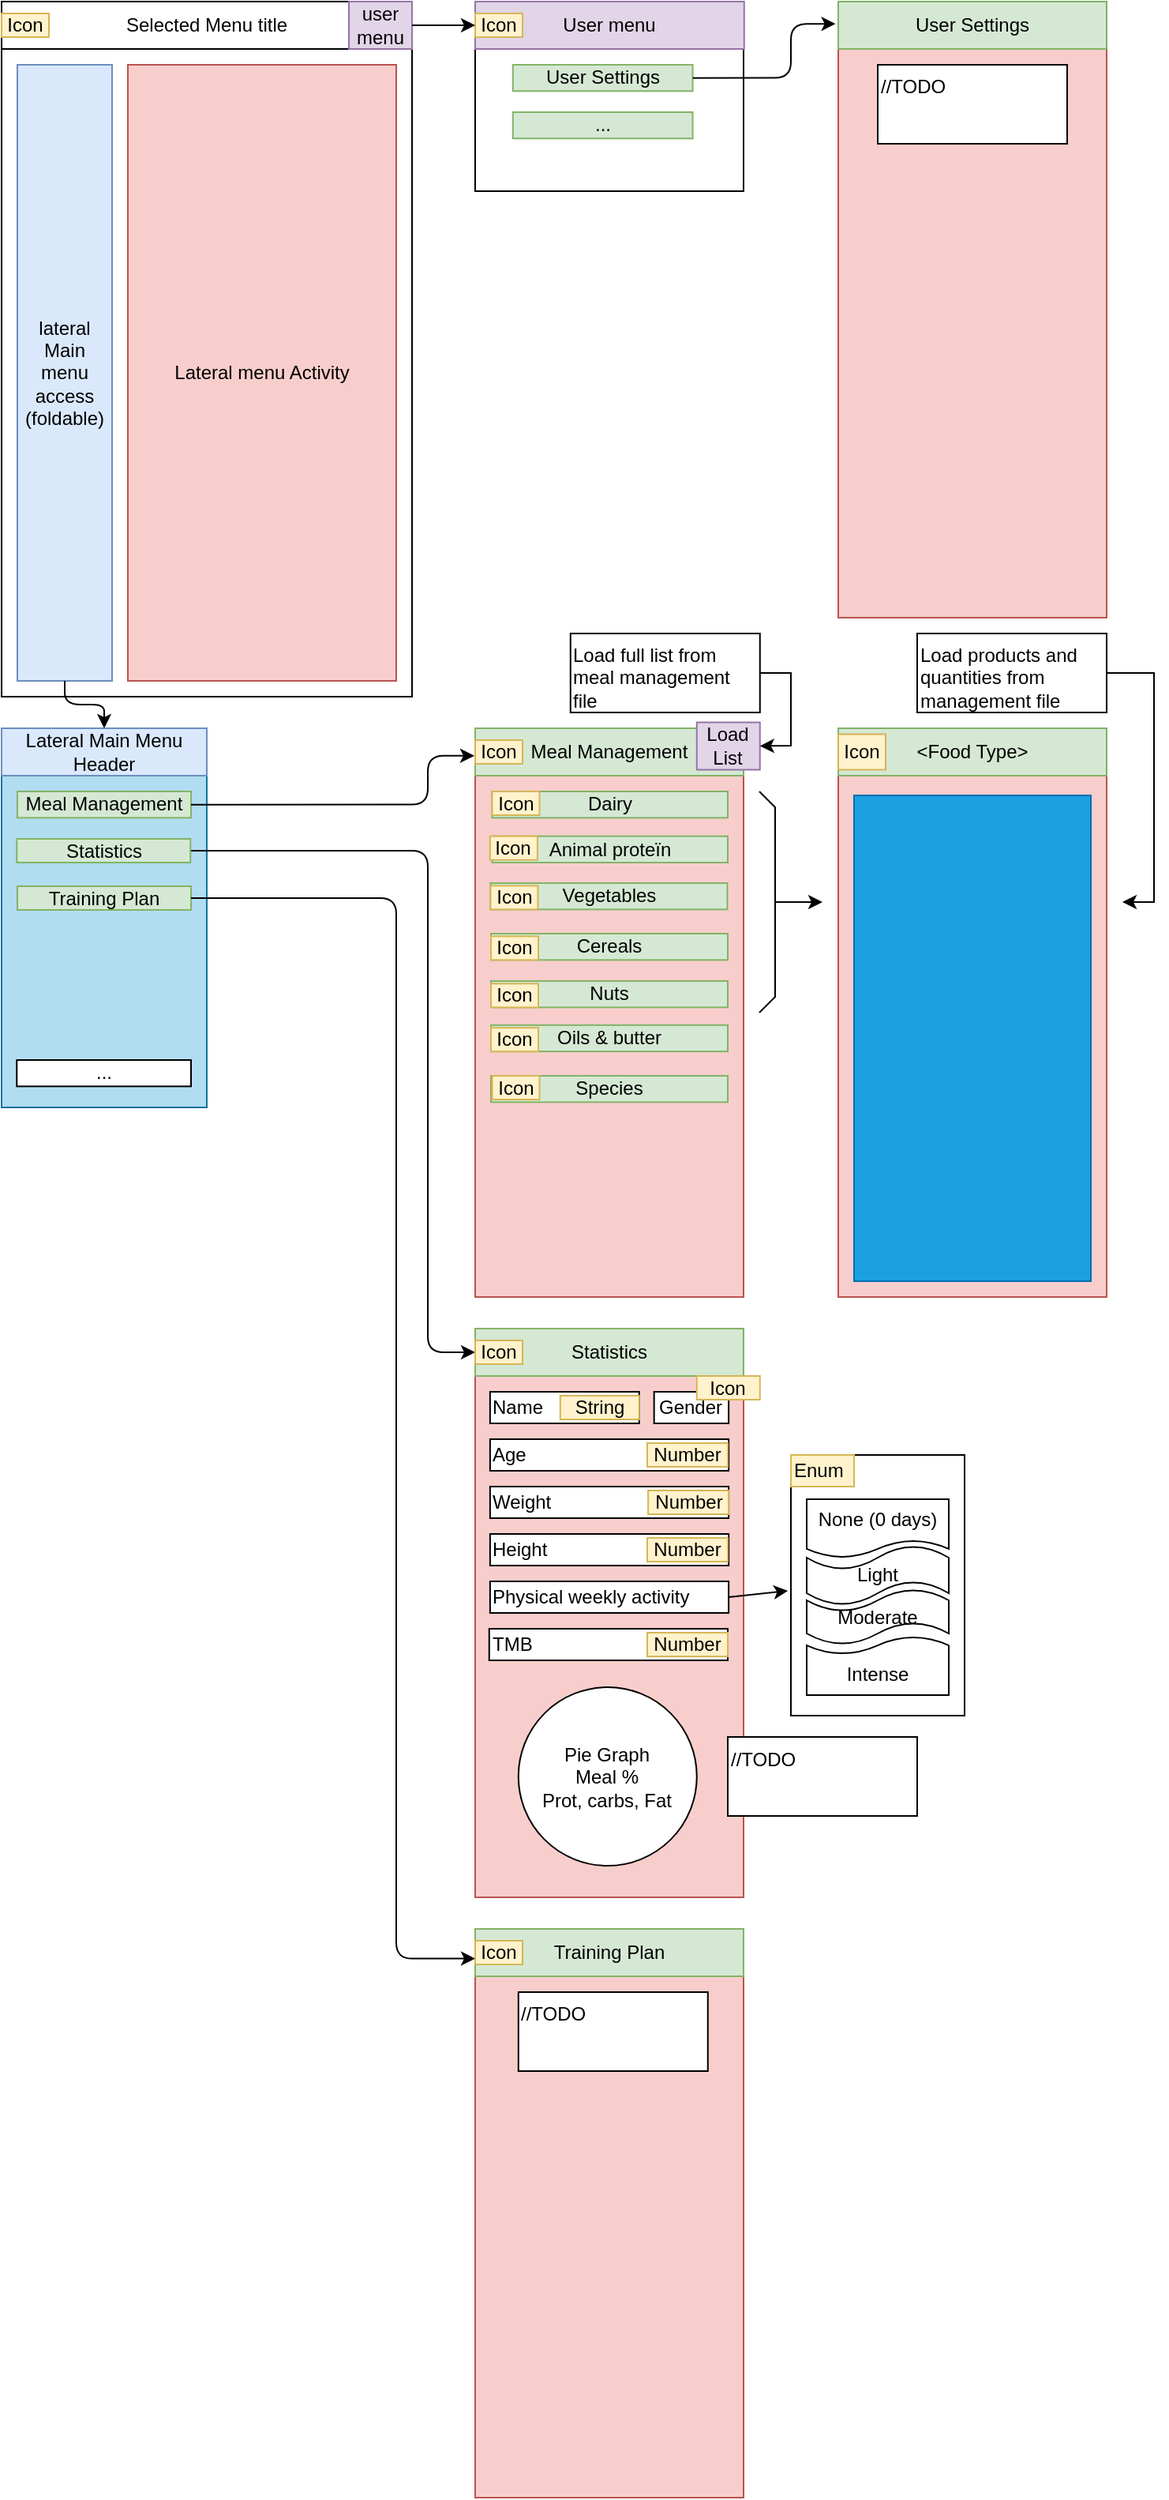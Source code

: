 <mxfile version="15.5.8" type="device"><diagram id="U2D4cxfxZzjUBV1b478L" name="Page-1"><mxGraphModel dx="1248" dy="686" grid="1" gridSize="10" guides="1" tooltips="1" connect="1" arrows="1" fold="1" page="1" pageScale="1" pageWidth="827" pageHeight="1169" math="0" shadow="0"><root><mxCell id="0"/><mxCell id="1" parent="0"/><mxCell id="xN21ljfDBM_Ki4Kac_J6-10" value="" style="rounded=0;whiteSpace=wrap;html=1;" parent="1" vertex="1"><mxGeometry x="10" y="10" width="260" height="440" as="geometry"/></mxCell><mxCell id="xN21ljfDBM_Ki4Kac_J6-11" value="Selected Menu title" style="rounded=0;whiteSpace=wrap;html=1;" parent="1" vertex="1"><mxGeometry x="10" y="10" width="260" height="30" as="geometry"/></mxCell><mxCell id="xN21ljfDBM_Ki4Kac_J6-12" value="lateral&lt;br&gt;Main&lt;br&gt;menu&lt;br&gt;access&lt;br&gt;(foldable)" style="rounded=0;whiteSpace=wrap;html=1;fillColor=#dae8fc;strokeColor=#6c8ebf;" parent="1" vertex="1"><mxGeometry x="20" y="50" width="60" height="390" as="geometry"/></mxCell><mxCell id="xN21ljfDBM_Ki4Kac_J6-13" value="Lateral menu Activity" style="rounded=0;whiteSpace=wrap;html=1;fillColor=#f8cecc;strokeColor=#b85450;" parent="1" vertex="1"><mxGeometry x="90" y="50" width="170" height="390" as="geometry"/></mxCell><mxCell id="xN21ljfDBM_Ki4Kac_J6-15" value="" style="group;fillColor=#dae8fc;strokeColor=#6c8ebf;container=0;" parent="1" vertex="1" connectable="0"><mxGeometry x="10" y="470" width="130" height="240" as="geometry"/></mxCell><mxCell id="xN21ljfDBM_Ki4Kac_J6-16" value="" style="rounded=0;whiteSpace=wrap;html=1;fillColor=#f8cecc;strokeColor=#b85450;" parent="1" vertex="1"><mxGeometry x="310" y="850" width="170" height="360" as="geometry"/></mxCell><mxCell id="xN21ljfDBM_Ki4Kac_J6-17" value="Statistics" style="rounded=0;whiteSpace=wrap;html=1;fillColor=#d5e8d4;strokeColor=#82b366;" parent="1" vertex="1"><mxGeometry x="310" y="850" width="170" height="30" as="geometry"/></mxCell><mxCell id="xN21ljfDBM_Ki4Kac_J6-18" value="Name" style="rounded=0;whiteSpace=wrap;html=1;align=left;" parent="1" vertex="1"><mxGeometry x="319.444" y="890" width="94.444" height="20" as="geometry"/></mxCell><mxCell id="xN21ljfDBM_Ki4Kac_J6-19" value="Gender" style="rounded=0;whiteSpace=wrap;html=1;" parent="1" vertex="1"><mxGeometry x="423.333" y="890" width="47.222" height="20" as="geometry"/></mxCell><mxCell id="xN21ljfDBM_Ki4Kac_J6-20" value="Weight" style="rounded=0;whiteSpace=wrap;html=1;align=left;" parent="1" vertex="1"><mxGeometry x="319.444" y="950" width="151.111" height="20" as="geometry"/></mxCell><mxCell id="xN21ljfDBM_Ki4Kac_J6-21" value="Age" style="rounded=0;whiteSpace=wrap;html=1;align=left;" parent="1" vertex="1"><mxGeometry x="319.444" y="920" width="151.111" height="20" as="geometry"/></mxCell><mxCell id="xN21ljfDBM_Ki4Kac_J6-23" value="Height" style="rounded=0;whiteSpace=wrap;html=1;align=left;" parent="1" vertex="1"><mxGeometry x="319.444" y="980" width="151.111" height="20" as="geometry"/></mxCell><mxCell id="xN21ljfDBM_Ki4Kac_J6-33" value="TMB" style="rounded=0;whiteSpace=wrap;html=1;align=left;" parent="1" vertex="1"><mxGeometry x="318.884" y="1040" width="151.111" height="20" as="geometry"/></mxCell><mxCell id="xN21ljfDBM_Ki4Kac_J6-34" value="Physical weekly activity" style="rounded=0;whiteSpace=wrap;html=1;align=left;" parent="1" vertex="1"><mxGeometry x="319.444" y="1010" width="151.111" height="20" as="geometry"/></mxCell><mxCell id="xN21ljfDBM_Ki4Kac_J6-36" value="Number" style="rounded=0;whiteSpace=wrap;html=1;fillColor=#fff2cc;strokeColor=#d6b656;" parent="1" vertex="1"><mxGeometry x="419" y="922.5" width="51" height="15" as="geometry"/></mxCell><mxCell id="xN21ljfDBM_Ki4Kac_J6-41" value="String" style="rounded=0;whiteSpace=wrap;html=1;fillColor=#fff2cc;strokeColor=#d6b656;" parent="1" vertex="1"><mxGeometry x="363.89" y="892.5" width="50" height="15" as="geometry"/></mxCell><mxCell id="xN21ljfDBM_Ki4Kac_J6-42" value="Number" style="rounded=0;whiteSpace=wrap;html=1;fillColor=#fff2cc;strokeColor=#d6b656;" parent="1" vertex="1"><mxGeometry x="419.56" y="952.5" width="51" height="15" as="geometry"/></mxCell><mxCell id="xN21ljfDBM_Ki4Kac_J6-43" value="Number" style="rounded=0;whiteSpace=wrap;html=1;fillColor=#fff2cc;strokeColor=#d6b656;" parent="1" vertex="1"><mxGeometry x="419" y="982.5" width="51" height="15" as="geometry"/></mxCell><mxCell id="xN21ljfDBM_Ki4Kac_J6-44" value="Number" style="rounded=0;whiteSpace=wrap;html=1;fillColor=#fff2cc;strokeColor=#d6b656;" parent="1" vertex="1"><mxGeometry x="419" y="1042.5" width="51" height="15" as="geometry"/></mxCell><mxCell id="xN21ljfDBM_Ki4Kac_J6-54" value="" style="endArrow=classic;html=1;entryX=-0.017;entryY=0.521;entryDx=0;entryDy=0;entryPerimeter=0;exitX=1;exitY=0.5;exitDx=0;exitDy=0;" parent="1" source="xN21ljfDBM_Ki4Kac_J6-34" target="xN21ljfDBM_Ki4Kac_J6-49" edge="1"><mxGeometry width="50" height="50" relative="1" as="geometry"><mxPoint x="500" y="920" as="sourcePoint"/><mxPoint x="550" y="870" as="targetPoint"/></mxGeometry></mxCell><mxCell id="xN21ljfDBM_Ki4Kac_J6-55" value="Pie Graph&lt;br&gt;Meal %&lt;br&gt;Prot, carbs, Fat" style="ellipse;whiteSpace=wrap;html=1;aspect=fixed;align=center;" parent="1" vertex="1"><mxGeometry x="337.39" y="1077" width="113" height="113" as="geometry"/></mxCell><mxCell id="xN21ljfDBM_Ki4Kac_J6-57" value="Icon" style="rounded=0;whiteSpace=wrap;html=1;fillColor=#fff2cc;strokeColor=#d6b656;" parent="1" vertex="1"><mxGeometry x="10" y="17.5" width="30" height="15" as="geometry"/></mxCell><mxCell id="xN21ljfDBM_Ki4Kac_J6-58" value="Icon" style="rounded=0;whiteSpace=wrap;html=1;fillColor=#fff2cc;strokeColor=#d6b656;" parent="1" vertex="1"><mxGeometry x="450.39" y="880" width="40" height="15" as="geometry"/></mxCell><mxCell id="xN21ljfDBM_Ki4Kac_J6-8" value="" style="rounded=0;whiteSpace=wrap;html=1;fillColor=#b1ddf0;strokeColor=#10739e;" parent="1" vertex="1"><mxGeometry x="10" y="470" width="130" height="240" as="geometry"/></mxCell><mxCell id="xN21ljfDBM_Ki4Kac_J6-3" value="Meal Management" style="rounded=0;whiteSpace=wrap;html=1;fillColor=#d5e8d4;strokeColor=#82b366;" parent="1" vertex="1"><mxGeometry x="19.99" y="510" width="110.01" height="16.67" as="geometry"/></mxCell><mxCell id="xN21ljfDBM_Ki4Kac_J6-9" value="Lateral Main Menu&lt;br&gt;Header" style="rounded=0;whiteSpace=wrap;html=1;fillColor=#dae8fc;strokeColor=#6c8ebf;" parent="1" vertex="1"><mxGeometry x="10" y="470" width="130" height="30" as="geometry"/></mxCell><mxCell id="xN21ljfDBM_Ki4Kac_J6-22" value="..." style="rounded=0;whiteSpace=wrap;html=1;" parent="1" vertex="1"><mxGeometry x="19.64" y="680" width="110.36" height="16.67" as="geometry"/></mxCell><mxCell id="xN21ljfDBM_Ki4Kac_J6-56" value="Training Plan" style="rounded=0;whiteSpace=wrap;html=1;align=center;fillColor=#d5e8d4;strokeColor=#82b366;" parent="1" vertex="1"><mxGeometry x="20.0" y="570" width="110.01" height="15" as="geometry"/></mxCell><mxCell id="xN21ljfDBM_Ki4Kac_J6-60" value="" style="rounded=0;whiteSpace=wrap;html=1;fillColor=#f8cecc;strokeColor=#b85450;" parent="1" vertex="1"><mxGeometry x="310" y="470" width="170" height="360" as="geometry"/></mxCell><mxCell id="xN21ljfDBM_Ki4Kac_J6-61" value="Meal Management" style="rounded=0;whiteSpace=wrap;html=1;fillColor=#d5e8d4;strokeColor=#82b366;" parent="1" vertex="1"><mxGeometry x="310" y="470" width="170" height="30" as="geometry"/></mxCell><mxCell id="xN21ljfDBM_Ki4Kac_J6-76" value="" style="group" parent="1" vertex="1" connectable="0"><mxGeometry x="510" y="930" width="110" height="165" as="geometry"/></mxCell><mxCell id="xN21ljfDBM_Ki4Kac_J6-49" value="" style="rounded=0;whiteSpace=wrap;html=1;align=left;" parent="xN21ljfDBM_Ki4Kac_J6-76" vertex="1"><mxGeometry width="110" height="165" as="geometry"/></mxCell><mxCell id="xN21ljfDBM_Ki4Kac_J6-46" value="None (0 days)" style="shape=document;whiteSpace=wrap;html=1;boundedLbl=1;align=center;" parent="xN21ljfDBM_Ki4Kac_J6-76" vertex="1"><mxGeometry x="10" y="28" width="90" height="37" as="geometry"/></mxCell><mxCell id="xN21ljfDBM_Ki4Kac_J6-47" value="Intense" style="shape=document;whiteSpace=wrap;html=1;boundedLbl=1;align=center;direction=west;" parent="xN21ljfDBM_Ki4Kac_J6-76" vertex="1"><mxGeometry x="10" y="115" width="90" height="37" as="geometry"/></mxCell><mxCell id="xN21ljfDBM_Ki4Kac_J6-50" value="Enum" style="rounded=0;whiteSpace=wrap;html=1;align=left;fillColor=#fff2cc;strokeColor=#d6b656;" parent="xN21ljfDBM_Ki4Kac_J6-76" vertex="1"><mxGeometry width="40" height="20" as="geometry"/></mxCell><mxCell id="xN21ljfDBM_Ki4Kac_J6-52" value="Light" style="shape=tape;whiteSpace=wrap;html=1;align=center;" parent="xN21ljfDBM_Ki4Kac_J6-76" vertex="1"><mxGeometry x="10" y="57.5" width="90" height="37.5" as="geometry"/></mxCell><mxCell id="xN21ljfDBM_Ki4Kac_J6-53" value="Moderate" style="shape=tape;whiteSpace=wrap;html=1;align=center;" parent="xN21ljfDBM_Ki4Kac_J6-76" vertex="1"><mxGeometry x="10" y="85" width="90" height="35" as="geometry"/></mxCell><mxCell id="xN21ljfDBM_Ki4Kac_J6-79" value="" style="endArrow=classic;html=1;strokeColor=#000000;edgeStyle=orthogonalEdgeStyle;entryX=-0.003;entryY=0.58;entryDx=0;entryDy=0;entryPerimeter=0;exitX=1;exitY=0.5;exitDx=0;exitDy=0;" parent="1" source="xN21ljfDBM_Ki4Kac_J6-3" target="xN21ljfDBM_Ki4Kac_J6-61" edge="1"><mxGeometry width="50" height="50" relative="1" as="geometry"><mxPoint x="150" y="590" as="sourcePoint"/><mxPoint x="200" y="540" as="targetPoint"/><Array as="points"><mxPoint x="280" y="518"/><mxPoint x="280" y="487"/></Array></mxGeometry></mxCell><mxCell id="xN21ljfDBM_Ki4Kac_J6-80" value="" style="endArrow=classic;html=1;strokeColor=#000000;edgeStyle=orthogonalEdgeStyle;entryX=0;entryY=0.5;entryDx=0;entryDy=0;exitX=1;exitY=0.5;exitDx=0;exitDy=0;" parent="1" source="WhYI3oszlVthZnybWgKg-3" target="xN21ljfDBM_Ki4Kac_J6-17" edge="1"><mxGeometry width="50" height="50" relative="1" as="geometry"><mxPoint x="170" y="530" as="sourcePoint"/><mxPoint x="199.49" y="497.4" as="targetPoint"/><Array as="points"><mxPoint x="280" y="548"/><mxPoint x="280" y="865"/></Array></mxGeometry></mxCell><mxCell id="xN21ljfDBM_Ki4Kac_J6-81" value="" style="endArrow=classic;html=1;strokeColor=#000000;edgeStyle=orthogonalEdgeStyle;exitX=0.5;exitY=1;exitDx=0;exitDy=0;" parent="1" source="xN21ljfDBM_Ki4Kac_J6-12" target="xN21ljfDBM_Ki4Kac_J6-9" edge="1"><mxGeometry width="50" height="50" relative="1" as="geometry"><mxPoint x="320" y="430" as="sourcePoint"/><mxPoint x="370" y="380" as="targetPoint"/></mxGeometry></mxCell><mxCell id="xN21ljfDBM_Ki4Kac_J6-83" value="Icon" style="rounded=0;whiteSpace=wrap;html=1;fillColor=#fff2cc;strokeColor=#d6b656;" parent="1" vertex="1"><mxGeometry x="310" y="477.5" width="30" height="15" as="geometry"/></mxCell><mxCell id="xN21ljfDBM_Ki4Kac_J6-84" value="Icon" style="rounded=0;whiteSpace=wrap;html=1;fillColor=#fff2cc;strokeColor=#d6b656;" parent="1" vertex="1"><mxGeometry x="310" y="857.5" width="30" height="15" as="geometry"/></mxCell><mxCell id="xN21ljfDBM_Ki4Kac_J6-89" value="" style="rounded=0;whiteSpace=wrap;html=1;" parent="1" vertex="1"><mxGeometry x="310" y="40" width="170" height="90" as="geometry"/></mxCell><mxCell id="xN21ljfDBM_Ki4Kac_J6-87" value="user&lt;br&gt;menu" style="rounded=0;whiteSpace=wrap;html=1;align=center;fillColor=#e1d5e7;strokeColor=#9673a6;" parent="1" vertex="1"><mxGeometry x="230" y="10" width="40" height="30" as="geometry"/></mxCell><mxCell id="xN21ljfDBM_Ki4Kac_J6-90" value="User menu" style="rounded=0;whiteSpace=wrap;html=1;fillColor=#e1d5e7;strokeColor=#9673a6;" parent="1" vertex="1"><mxGeometry x="310" y="10" width="170.39" height="30" as="geometry"/></mxCell><mxCell id="xN21ljfDBM_Ki4Kac_J6-91" value="Icon" style="rounded=0;whiteSpace=wrap;html=1;fillColor=#fff2cc;strokeColor=#d6b656;" parent="1" vertex="1"><mxGeometry x="310" y="17.5" width="30" height="15" as="geometry"/></mxCell><mxCell id="xN21ljfDBM_Ki4Kac_J6-92" value="" style="endArrow=classic;html=1;strokeColor=#000000;edgeStyle=orthogonalEdgeStyle;exitX=1;exitY=0.5;exitDx=0;exitDy=0;entryX=0;entryY=0.5;entryDx=0;entryDy=0;" parent="1" source="xN21ljfDBM_Ki4Kac_J6-87" edge="1" target="xN21ljfDBM_Ki4Kac_J6-90"><mxGeometry width="50" height="50" relative="1" as="geometry"><mxPoint x="630" y="200" as="sourcePoint"/><mxPoint x="300" y="25" as="targetPoint"/></mxGeometry></mxCell><mxCell id="xN21ljfDBM_Ki4Kac_J6-93" value="" style="rounded=0;whiteSpace=wrap;html=1;fillColor=#f8cecc;strokeColor=#b85450;" parent="1" vertex="1"><mxGeometry x="310" y="1230" width="170" height="360" as="geometry"/></mxCell><mxCell id="xN21ljfDBM_Ki4Kac_J6-94" value="Training Plan" style="rounded=0;whiteSpace=wrap;html=1;fillColor=#d5e8d4;strokeColor=#82b366;" parent="1" vertex="1"><mxGeometry x="310" y="1230" width="170" height="30" as="geometry"/></mxCell><mxCell id="xN21ljfDBM_Ki4Kac_J6-95" value="Icon" style="rounded=0;whiteSpace=wrap;html=1;fillColor=#fff2cc;strokeColor=#d6b656;" parent="1" vertex="1"><mxGeometry x="310" y="1237.5" width="30" height="15" as="geometry"/></mxCell><mxCell id="xN21ljfDBM_Ki4Kac_J6-97" value="" style="endArrow=classic;html=1;strokeColor=#000000;edgeStyle=orthogonalEdgeStyle;exitX=1;exitY=0.5;exitDx=0;exitDy=0;entryX=0;entryY=0.75;entryDx=0;entryDy=0;" parent="1" source="xN21ljfDBM_Ki4Kac_J6-56" target="xN21ljfDBM_Ki4Kac_J6-95" edge="1"><mxGeometry width="50" height="50" relative="1" as="geometry"><mxPoint x="200" y="640" as="sourcePoint"/><mxPoint x="250" y="590" as="targetPoint"/><Array as="points"><mxPoint x="260" y="578"/><mxPoint x="260" y="1249"/></Array></mxGeometry></mxCell><mxCell id="WhYI3oszlVthZnybWgKg-1" value="User Settings" style="rounded=0;whiteSpace=wrap;html=1;fillColor=#d5e8d4;strokeColor=#82b366;" vertex="1" parent="1"><mxGeometry x="333.89" y="50" width="113.9" height="16.67" as="geometry"/></mxCell><mxCell id="WhYI3oszlVthZnybWgKg-3" value="Statistics" style="rounded=0;whiteSpace=wrap;html=1;align=center;fillColor=#d5e8d4;strokeColor=#82b366;" vertex="1" parent="1"><mxGeometry x="19.64" y="540" width="110.01" height="15" as="geometry"/></mxCell><mxCell id="WhYI3oszlVthZnybWgKg-6" value="..." style="rounded=0;whiteSpace=wrap;html=1;fillColor=#d5e8d4;strokeColor=#82b366;" vertex="1" parent="1"><mxGeometry x="333.89" y="80" width="113.9" height="16.67" as="geometry"/></mxCell><mxCell id="WhYI3oszlVthZnybWgKg-7" value="" style="rounded=0;whiteSpace=wrap;html=1;fillColor=#f8cecc;strokeColor=#b85450;" vertex="1" parent="1"><mxGeometry x="540" y="40" width="170" height="360" as="geometry"/></mxCell><mxCell id="WhYI3oszlVthZnybWgKg-8" value="User Settings" style="rounded=0;whiteSpace=wrap;html=1;fillColor=#d5e8d4;strokeColor=#82b366;" vertex="1" parent="1"><mxGeometry x="540" y="10" width="170" height="30" as="geometry"/></mxCell><mxCell id="WhYI3oszlVthZnybWgKg-11" value="" style="endArrow=classic;html=1;strokeColor=#000000;edgeStyle=orthogonalEdgeStyle;entryX=-0.01;entryY=0.469;entryDx=0;entryDy=0;entryPerimeter=0;exitX=1;exitY=0.5;exitDx=0;exitDy=0;" edge="1" parent="1" source="WhYI3oszlVthZnybWgKg-1" target="WhYI3oszlVthZnybWgKg-8"><mxGeometry width="50" height="50" relative="1" as="geometry"><mxPoint x="423.33" y="150.935" as="sourcePoint"/><mxPoint x="602.82" y="120.0" as="targetPoint"/><Array as="points"><mxPoint x="510" y="58"/><mxPoint x="510" y="24"/></Array></mxGeometry></mxCell><mxCell id="WhYI3oszlVthZnybWgKg-22" value="" style="endArrow=none;html=1;rounded=0;" edge="1" parent="1"><mxGeometry width="50" height="50" relative="1" as="geometry"><mxPoint x="490" y="650" as="sourcePoint"/><mxPoint x="490" y="510" as="targetPoint"/><Array as="points"><mxPoint x="500" y="640"/><mxPoint x="500" y="520"/></Array></mxGeometry></mxCell><mxCell id="WhYI3oszlVthZnybWgKg-23" value="" style="endArrow=classic;html=1;rounded=0;" edge="1" parent="1"><mxGeometry width="50" height="50" relative="1" as="geometry"><mxPoint x="500" y="580" as="sourcePoint"/><mxPoint x="530" y="580" as="targetPoint"/></mxGeometry></mxCell><mxCell id="WhYI3oszlVthZnybWgKg-24" value="" style="rounded=0;whiteSpace=wrap;html=1;fillColor=#f8cecc;strokeColor=#b85450;" vertex="1" parent="1"><mxGeometry x="540" y="470" width="170" height="360" as="geometry"/></mxCell><mxCell id="WhYI3oszlVthZnybWgKg-25" value="&amp;lt;Food Type&amp;gt;" style="rounded=0;whiteSpace=wrap;html=1;fillColor=#d5e8d4;strokeColor=#82b366;" vertex="1" parent="1"><mxGeometry x="540" y="470" width="170" height="30" as="geometry"/></mxCell><mxCell id="WhYI3oszlVthZnybWgKg-26" value="Icon" style="rounded=0;whiteSpace=wrap;html=1;fillColor=#fff2cc;strokeColor=#d6b656;" vertex="1" parent="1"><mxGeometry x="540" y="473.75" width="30" height="22.5" as="geometry"/></mxCell><mxCell id="WhYI3oszlVthZnybWgKg-29" value="Load&lt;br&gt;List" style="rounded=0;whiteSpace=wrap;html=1;align=center;fillColor=#e1d5e7;strokeColor=#9673a6;" vertex="1" parent="1"><mxGeometry x="450.39" y="466.25" width="40" height="30" as="geometry"/></mxCell><mxCell id="WhYI3oszlVthZnybWgKg-30" value="" style="rounded=0;whiteSpace=wrap;html=1;fillColor=#1ba1e2;strokeColor=#006EAF;fontColor=#ffffff;align=left;verticalAlign=top;" vertex="1" parent="1"><mxGeometry x="550" y="512.5" width="150" height="307.5" as="geometry"/></mxCell><mxCell id="WhYI3oszlVthZnybWgKg-32" value="Load products and quantities from management file" style="rounded=0;whiteSpace=wrap;html=1;align=left;verticalAlign=top;" vertex="1" parent="1"><mxGeometry x="590" y="410" width="120" height="50" as="geometry"/></mxCell><mxCell id="WhYI3oszlVthZnybWgKg-33" value="" style="endArrow=classic;html=1;rounded=0;exitX=1;exitY=0.5;exitDx=0;exitDy=0;" edge="1" parent="1" source="WhYI3oszlVthZnybWgKg-32"><mxGeometry width="50" height="50" relative="1" as="geometry"><mxPoint x="730" y="470" as="sourcePoint"/><mxPoint x="720" y="580" as="targetPoint"/><Array as="points"><mxPoint x="740" y="435"/><mxPoint x="740" y="580"/></Array></mxGeometry></mxCell><mxCell id="WhYI3oszlVthZnybWgKg-34" value="Load full list from meal management file" style="rounded=0;whiteSpace=wrap;html=1;align=left;verticalAlign=top;" vertex="1" parent="1"><mxGeometry x="370.39" y="410" width="120" height="50" as="geometry"/></mxCell><mxCell id="WhYI3oszlVthZnybWgKg-35" value="" style="endArrow=classic;html=1;rounded=0;exitX=1;exitY=0.5;exitDx=0;exitDy=0;entryX=1;entryY=0.5;entryDx=0;entryDy=0;" edge="1" parent="1" source="WhYI3oszlVthZnybWgKg-34" target="WhYI3oszlVthZnybWgKg-29"><mxGeometry width="50" height="50" relative="1" as="geometry"><mxPoint x="510" y="470" as="sourcePoint"/><mxPoint x="560" y="420" as="targetPoint"/><Array as="points"><mxPoint x="510" y="435"/><mxPoint x="510" y="481"/></Array></mxGeometry></mxCell><mxCell id="WhYI3oszlVthZnybWgKg-36" value="//TODO" style="rounded=0;whiteSpace=wrap;html=1;align=left;verticalAlign=top;" vertex="1" parent="1"><mxGeometry x="565" y="50" width="120" height="50" as="geometry"/></mxCell><mxCell id="WhYI3oszlVthZnybWgKg-37" value="//TODO" style="rounded=0;whiteSpace=wrap;html=1;align=left;verticalAlign=top;" vertex="1" parent="1"><mxGeometry x="470" y="1108.5" width="120" height="50" as="geometry"/></mxCell><mxCell id="WhYI3oszlVthZnybWgKg-38" value="//TODO" style="rounded=0;whiteSpace=wrap;html=1;align=left;verticalAlign=top;" vertex="1" parent="1"><mxGeometry x="337.39" y="1270" width="120" height="50" as="geometry"/></mxCell><mxCell id="WhYI3oszlVthZnybWgKg-39" value="" style="group" vertex="1" connectable="0" parent="1"><mxGeometry x="320.77" y="510" width="149.23" height="16.67" as="geometry"/></mxCell><mxCell id="WhYI3oszlVthZnybWgKg-12" value="Dairy" style="rounded=0;whiteSpace=wrap;html=1;fillColor=#d5e8d4;strokeColor=#82b366;" vertex="1" parent="WhYI3oszlVthZnybWgKg-39"><mxGeometry width="149.23" height="16.67" as="geometry"/></mxCell><mxCell id="WhYI3oszlVthZnybWgKg-17" value="Icon" style="rounded=0;whiteSpace=wrap;html=1;fillColor=#fff2cc;strokeColor=#d6b656;" vertex="1" parent="WhYI3oszlVthZnybWgKg-39"><mxGeometry width="30" height="15" as="geometry"/></mxCell><mxCell id="WhYI3oszlVthZnybWgKg-40" value="" style="group" vertex="1" connectable="0" parent="1"><mxGeometry x="319.44" y="538.33" width="150.56" height="16.67" as="geometry"/></mxCell><mxCell id="WhYI3oszlVthZnybWgKg-13" value="Animal proteïn" style="rounded=0;whiteSpace=wrap;html=1;fillColor=#d5e8d4;strokeColor=#82b366;" vertex="1" parent="WhYI3oszlVthZnybWgKg-40"><mxGeometry x="1.33" width="149.23" height="16.67" as="geometry"/></mxCell><mxCell id="WhYI3oszlVthZnybWgKg-18" value="Icon" style="rounded=0;whiteSpace=wrap;html=1;fillColor=#fff2cc;strokeColor=#d6b656;" vertex="1" parent="WhYI3oszlVthZnybWgKg-40"><mxGeometry width="30" height="15" as="geometry"/></mxCell><mxCell id="WhYI3oszlVthZnybWgKg-41" value="" style="group" vertex="1" connectable="0" parent="1"><mxGeometry x="319.72" y="568" width="150" height="16.67" as="geometry"/></mxCell><mxCell id="WhYI3oszlVthZnybWgKg-14" value="Vegetables" style="rounded=0;whiteSpace=wrap;html=1;fillColor=#d5e8d4;strokeColor=#82b366;" vertex="1" parent="WhYI3oszlVthZnybWgKg-41"><mxGeometry width="150" height="16.67" as="geometry"/></mxCell><mxCell id="WhYI3oszlVthZnybWgKg-19" value="Icon" style="rounded=0;whiteSpace=wrap;html=1;fillColor=#fff2cc;strokeColor=#d6b656;" vertex="1" parent="WhYI3oszlVthZnybWgKg-41"><mxGeometry y="1.67" width="30" height="15" as="geometry"/></mxCell><mxCell id="WhYI3oszlVthZnybWgKg-42" value="" style="group" vertex="1" connectable="0" parent="1"><mxGeometry x="320" y="690" width="150" height="16.67" as="geometry"/></mxCell><mxCell id="WhYI3oszlVthZnybWgKg-15" value="Species" style="rounded=0;whiteSpace=wrap;html=1;fillColor=#d5e8d4;strokeColor=#82b366;" vertex="1" parent="WhYI3oszlVthZnybWgKg-42"><mxGeometry width="150" height="16.67" as="geometry"/></mxCell><mxCell id="WhYI3oszlVthZnybWgKg-20" value="Icon" style="rounded=0;whiteSpace=wrap;html=1;fillColor=#fff2cc;strokeColor=#d6b656;" vertex="1" parent="WhYI3oszlVthZnybWgKg-42"><mxGeometry x="0.77" width="30" height="15" as="geometry"/></mxCell><mxCell id="WhYI3oszlVthZnybWgKg-43" value="" style="group" vertex="1" connectable="0" parent="1"><mxGeometry x="320" y="630" width="150" height="16.67" as="geometry"/></mxCell><mxCell id="WhYI3oszlVthZnybWgKg-16" value="Nuts" style="rounded=0;whiteSpace=wrap;html=1;fillColor=#d5e8d4;strokeColor=#82b366;" vertex="1" parent="WhYI3oszlVthZnybWgKg-43"><mxGeometry width="150" height="16.67" as="geometry"/></mxCell><mxCell id="WhYI3oszlVthZnybWgKg-21" value="Icon" style="rounded=0;whiteSpace=wrap;html=1;fillColor=#fff2cc;strokeColor=#d6b656;" vertex="1" parent="WhYI3oszlVthZnybWgKg-43"><mxGeometry y="1.67" width="30" height="15" as="geometry"/></mxCell><mxCell id="WhYI3oszlVthZnybWgKg-49" value="" style="group" vertex="1" connectable="0" parent="1"><mxGeometry x="320.0" y="600" width="150" height="16.67" as="geometry"/></mxCell><mxCell id="WhYI3oszlVthZnybWgKg-50" value="Cereals" style="rounded=0;whiteSpace=wrap;html=1;fillColor=#d5e8d4;strokeColor=#82b366;" vertex="1" parent="WhYI3oszlVthZnybWgKg-49"><mxGeometry width="150" height="16.67" as="geometry"/></mxCell><mxCell id="WhYI3oszlVthZnybWgKg-51" value="Icon" style="rounded=0;whiteSpace=wrap;html=1;fillColor=#fff2cc;strokeColor=#d6b656;" vertex="1" parent="WhYI3oszlVthZnybWgKg-49"><mxGeometry y="1.67" width="30" height="15" as="geometry"/></mxCell><mxCell id="WhYI3oszlVthZnybWgKg-53" value="" style="group" vertex="1" connectable="0" parent="1"><mxGeometry x="320" y="657.91" width="150" height="16.67" as="geometry"/></mxCell><mxCell id="WhYI3oszlVthZnybWgKg-54" value="Oils &amp;amp; butter" style="rounded=0;whiteSpace=wrap;html=1;fillColor=#d5e8d4;strokeColor=#82b366;" vertex="1" parent="WhYI3oszlVthZnybWgKg-53"><mxGeometry width="150" height="16.67" as="geometry"/></mxCell><mxCell id="WhYI3oszlVthZnybWgKg-55" value="Icon" style="rounded=0;whiteSpace=wrap;html=1;fillColor=#fff2cc;strokeColor=#d6b656;" vertex="1" parent="WhYI3oszlVthZnybWgKg-53"><mxGeometry y="1.67" width="30" height="15" as="geometry"/></mxCell></root></mxGraphModel></diagram></mxfile>
